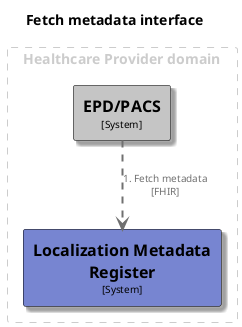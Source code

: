 @startuml
set separator none
title Fetch metadata interface

top to bottom direction

skinparam {
  arrowFontSize 10
  defaultTextAlignment center
  wrapWidth 200
  maxMessageSize 100
}

hide stereotype

skinparam rectangle<<EPDPACS>> {
  BackgroundColor #c5c5c5
  FontColor #000000
  BorderColor #000000
  shadowing true
}
skinparam rectangle<<LocalizationMetadataRegister>> {
  BackgroundColor #7785d1
  FontColor #000000
  BorderColor #000000
  shadowing true
}

rectangle "Healthcare Provider domain" <<group1>> as group1 {
  skinparam RectangleBorderColor<<group1>> #cccccc
  skinparam RectangleFontColor<<group1>> #cccccc
  skinparam RectangleBorderStyle<<group1>> dashed

  rectangle "==Localization Metadata Register\n<size:10>[System]</size>" <<LocalizationMetadataRegister>> as LocalizationMetadataRegister
  rectangle "==EPD/PACS\n<size:10>[System]</size>" <<EPDPACS>> as EPDPACS
}

EPDPACS .[#707070,thickness=2].> LocalizationMetadataRegister : "<color:#707070>1. Fetch metadata [FHIR]"
@enduml